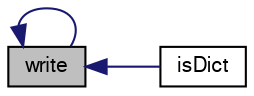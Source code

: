 digraph "write"
{
  bgcolor="transparent";
  edge [fontname="FreeSans",fontsize="10",labelfontname="FreeSans",labelfontsize="10"];
  node [fontname="FreeSans",fontsize="10",shape=record];
  rankdir="LR";
  Node1404 [label="write",height=0.2,width=0.4,color="black", fillcolor="grey75", style="filled", fontcolor="black"];
  Node1404 -> Node1405 [dir="back",color="midnightblue",fontsize="10",style="solid",fontname="FreeSans"];
  Node1405 [label="isDict",height=0.2,width=0.4,color="black",URL="$a26018.html#a1bafe3f41122b37f558b69ef3c89a3f3",tooltip="Return true because this entry is a dictionary. "];
  Node1404 -> Node1404 [dir="back",color="midnightblue",fontsize="10",style="solid",fontname="FreeSans"];
}
